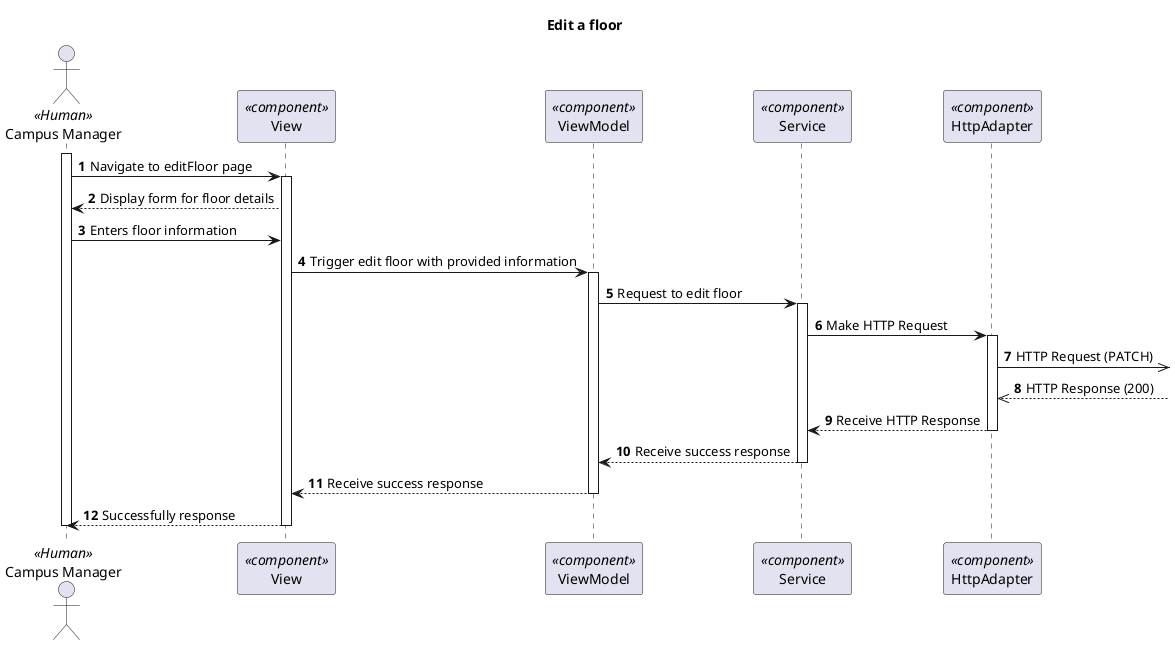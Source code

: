 @startuml Process View - Level 3

autonumber
skinparam packageStyle rect

title Edit a floor

actor "Campus Manager" as CM <<Human>>
participant "View" as view <<component>>
participant "ViewModel" as viewModel <<component>>
participant "Service" as service <<component>>
participant "HttpAdapter" as httpAdapter <<component>>

activate CM
CM -> view : Navigate to editFloor page
activate view
view --> CM : Display form for floor details
CM -> view : Enters floor information

view -> viewModel : Trigger edit floor with provided information


activate viewModel
viewModel -> service : Request to edit floor

activate service
service -> httpAdapter : Make HTTP Request
activate httpAdapter
httpAdapter ->> : HTTP Request (PATCH)
httpAdapter <<-- : HTTP Response (200)
httpAdapter --> service : Receive HTTP Response
deactivate httpAdapter

service --> viewModel : Receive success response
deactivate service

viewModel --> view : Receive success response
deactivate viewModel

view --> CM : Successfully response
deactivate view

deactivate CM
@enduml
